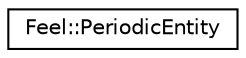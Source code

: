 digraph "Graphical Class Hierarchy"
{
 // LATEX_PDF_SIZE
  edge [fontname="Helvetica",fontsize="10",labelfontname="Helvetica",labelfontsize="10"];
  node [fontname="Helvetica",fontsize="10",shape=record];
  rankdir="LR";
  Node0 [label="Feel::PeriodicEntity",height=0.2,width=0.4,color="black", fillcolor="white", style="filled",URL="$structFeel_1_1PeriodicEntity.html",tooltip=" "];
}
